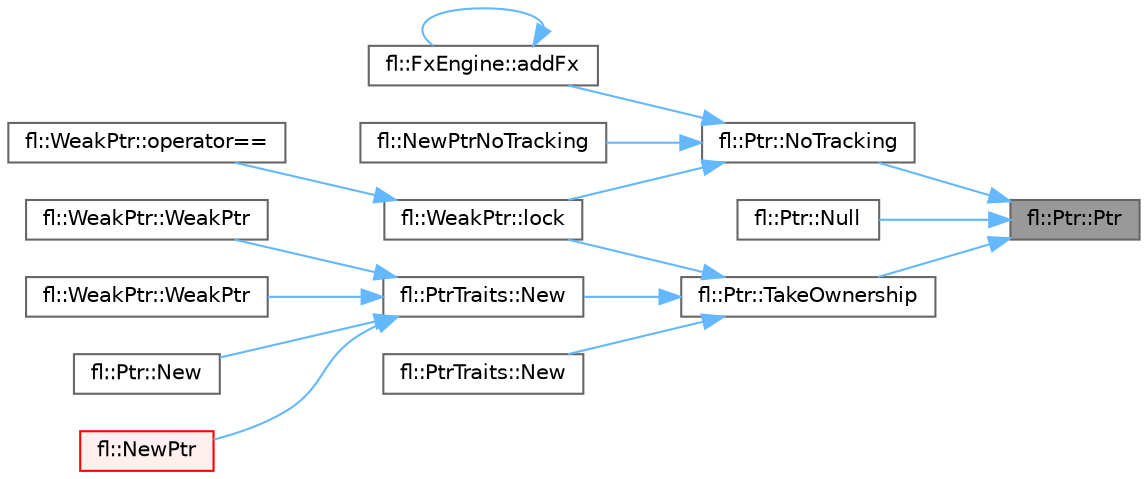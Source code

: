 digraph "fl::Ptr::Ptr"
{
 // INTERACTIVE_SVG=YES
 // LATEX_PDF_SIZE
  bgcolor="transparent";
  edge [fontname=Helvetica,fontsize=10,labelfontname=Helvetica,labelfontsize=10];
  node [fontname=Helvetica,fontsize=10,shape=box,height=0.2,width=0.4];
  rankdir="RL";
  Node1 [id="Node000001",label="fl::Ptr::Ptr",height=0.2,width=0.4,color="gray40", fillcolor="grey60", style="filled", fontcolor="black",tooltip=" "];
  Node1 -> Node2 [id="edge1_Node000001_Node000002",dir="back",color="steelblue1",style="solid",tooltip=" "];
  Node2 [id="Node000002",label="fl::Ptr::NoTracking",height=0.2,width=0.4,color="grey40", fillcolor="white", style="filled",URL="$d1/d56/classfl_1_1_ptr_a634e230ee0f4e89e43a2e127aca31aee.html#a634e230ee0f4e89e43a2e127aca31aee",tooltip=" "];
  Node2 -> Node3 [id="edge2_Node000002_Node000003",dir="back",color="steelblue1",style="solid",tooltip=" "];
  Node3 [id="Node000003",label="fl::FxEngine::addFx",height=0.2,width=0.4,color="grey40", fillcolor="white", style="filled",URL="$d4/d60/classfl_1_1_fx_engine_ae7fcd8e1299e27e323cb96069321200b.html#ae7fcd8e1299e27e323cb96069321200b",tooltip="Adds a new effect to the engine."];
  Node3 -> Node3 [id="edge3_Node000003_Node000003",dir="back",color="steelblue1",style="solid",tooltip=" "];
  Node2 -> Node4 [id="edge4_Node000002_Node000004",dir="back",color="steelblue1",style="solid",tooltip=" "];
  Node4 [id="Node000004",label="fl::WeakPtr::lock",height=0.2,width=0.4,color="grey40", fillcolor="white", style="filled",URL="$db/d77/classfl_1_1_weak_ptr_ac52bc006cef9fef0774e23023aa5d9f2.html#ac52bc006cef9fef0774e23023aa5d9f2",tooltip=" "];
  Node4 -> Node5 [id="edge5_Node000004_Node000005",dir="back",color="steelblue1",style="solid",tooltip=" "];
  Node5 [id="Node000005",label="fl::WeakPtr::operator==",height=0.2,width=0.4,color="grey40", fillcolor="white", style="filled",URL="$db/d77/classfl_1_1_weak_ptr_a0e8a300bcc2b04d7f60b0ad7265f23da.html#a0e8a300bcc2b04d7f60b0ad7265f23da",tooltip=" "];
  Node2 -> Node6 [id="edge6_Node000002_Node000006",dir="back",color="steelblue1",style="solid",tooltip=" "];
  Node6 [id="Node000006",label="fl::NewPtrNoTracking",height=0.2,width=0.4,color="grey40", fillcolor="white", style="filled",URL="$d4/d36/namespacefl_a755f6bf38632d39e6a94a23adeed2736.html#a755f6bf38632d39e6a94a23adeed2736",tooltip=" "];
  Node1 -> Node7 [id="edge7_Node000001_Node000007",dir="back",color="steelblue1",style="solid",tooltip=" "];
  Node7 [id="Node000007",label="fl::Ptr::Null",height=0.2,width=0.4,color="grey40", fillcolor="white", style="filled",URL="$d1/d56/classfl_1_1_ptr_a957e9940a5c1a8363b79accc93625dc1.html#a957e9940a5c1a8363b79accc93625dc1",tooltip=" "];
  Node1 -> Node8 [id="edge8_Node000001_Node000008",dir="back",color="steelblue1",style="solid",tooltip=" "];
  Node8 [id="Node000008",label="fl::Ptr::TakeOwnership",height=0.2,width=0.4,color="grey40", fillcolor="white", style="filled",URL="$d1/d56/classfl_1_1_ptr_a2895e9ece61a2b6fdd33f8195033cfbe.html#a2895e9ece61a2b6fdd33f8195033cfbe",tooltip=" "];
  Node8 -> Node4 [id="edge9_Node000008_Node000004",dir="back",color="steelblue1",style="solid",tooltip=" "];
  Node8 -> Node9 [id="edge10_Node000008_Node000009",dir="back",color="steelblue1",style="solid",tooltip=" "];
  Node9 [id="Node000009",label="fl::PtrTraits::New",height=0.2,width=0.4,color="grey40", fillcolor="white", style="filled",URL="$da/d84/classfl_1_1_ptr_traits_a6f44b5dc3ee20b4ba14ed6b765cfa776.html#a6f44b5dc3ee20b4ba14ed6b765cfa776",tooltip=" "];
  Node9 -> Node10 [id="edge11_Node000009_Node000010",dir="back",color="steelblue1",style="solid",tooltip=" "];
  Node10 [id="Node000010",label="fl::WeakPtr::WeakPtr",height=0.2,width=0.4,color="grey40", fillcolor="white", style="filled",URL="$db/d77/classfl_1_1_weak_ptr_ae5e7b086bce142fafeda9fd7857a2522.html#ae5e7b086bce142fafeda9fd7857a2522",tooltip=" "];
  Node9 -> Node11 [id="edge12_Node000009_Node000011",dir="back",color="steelblue1",style="solid",tooltip=" "];
  Node11 [id="Node000011",label="fl::WeakPtr::WeakPtr",height=0.2,width=0.4,color="grey40", fillcolor="white", style="filled",URL="$db/d77/classfl_1_1_weak_ptr_a91f5017c37790d882d59ac3517dbb7da.html#a91f5017c37790d882d59ac3517dbb7da",tooltip=" "];
  Node9 -> Node12 [id="edge13_Node000009_Node000012",dir="back",color="steelblue1",style="solid",tooltip=" "];
  Node12 [id="Node000012",label="fl::Ptr::New",height=0.2,width=0.4,color="grey40", fillcolor="white", style="filled",URL="$d1/d56/classfl_1_1_ptr_a4041b6379499b8faf0626509cbb9d357.html#a4041b6379499b8faf0626509cbb9d357",tooltip=" "];
  Node9 -> Node13 [id="edge14_Node000009_Node000013",dir="back",color="steelblue1",style="solid",tooltip=" "];
  Node13 [id="Node000013",label="fl::NewPtr",height=0.2,width=0.4,color="red", fillcolor="#FFF0F0", style="filled",URL="$d4/d36/namespacefl_aa46ba73e92c85e05f9ee42f4008cfbe0.html#aa46ba73e92c85e05f9ee42f4008cfbe0",tooltip=" "];
  Node8 -> Node26 [id="edge15_Node000008_Node000026",dir="back",color="steelblue1",style="solid",tooltip=" "];
  Node26 [id="Node000026",label="fl::PtrTraits::New",height=0.2,width=0.4,color="grey40", fillcolor="white", style="filled",URL="$da/d84/classfl_1_1_ptr_traits_a8f1f367153b1047c93dc60fa54ac117d.html#a8f1f367153b1047c93dc60fa54ac117d",tooltip=" "];
}
